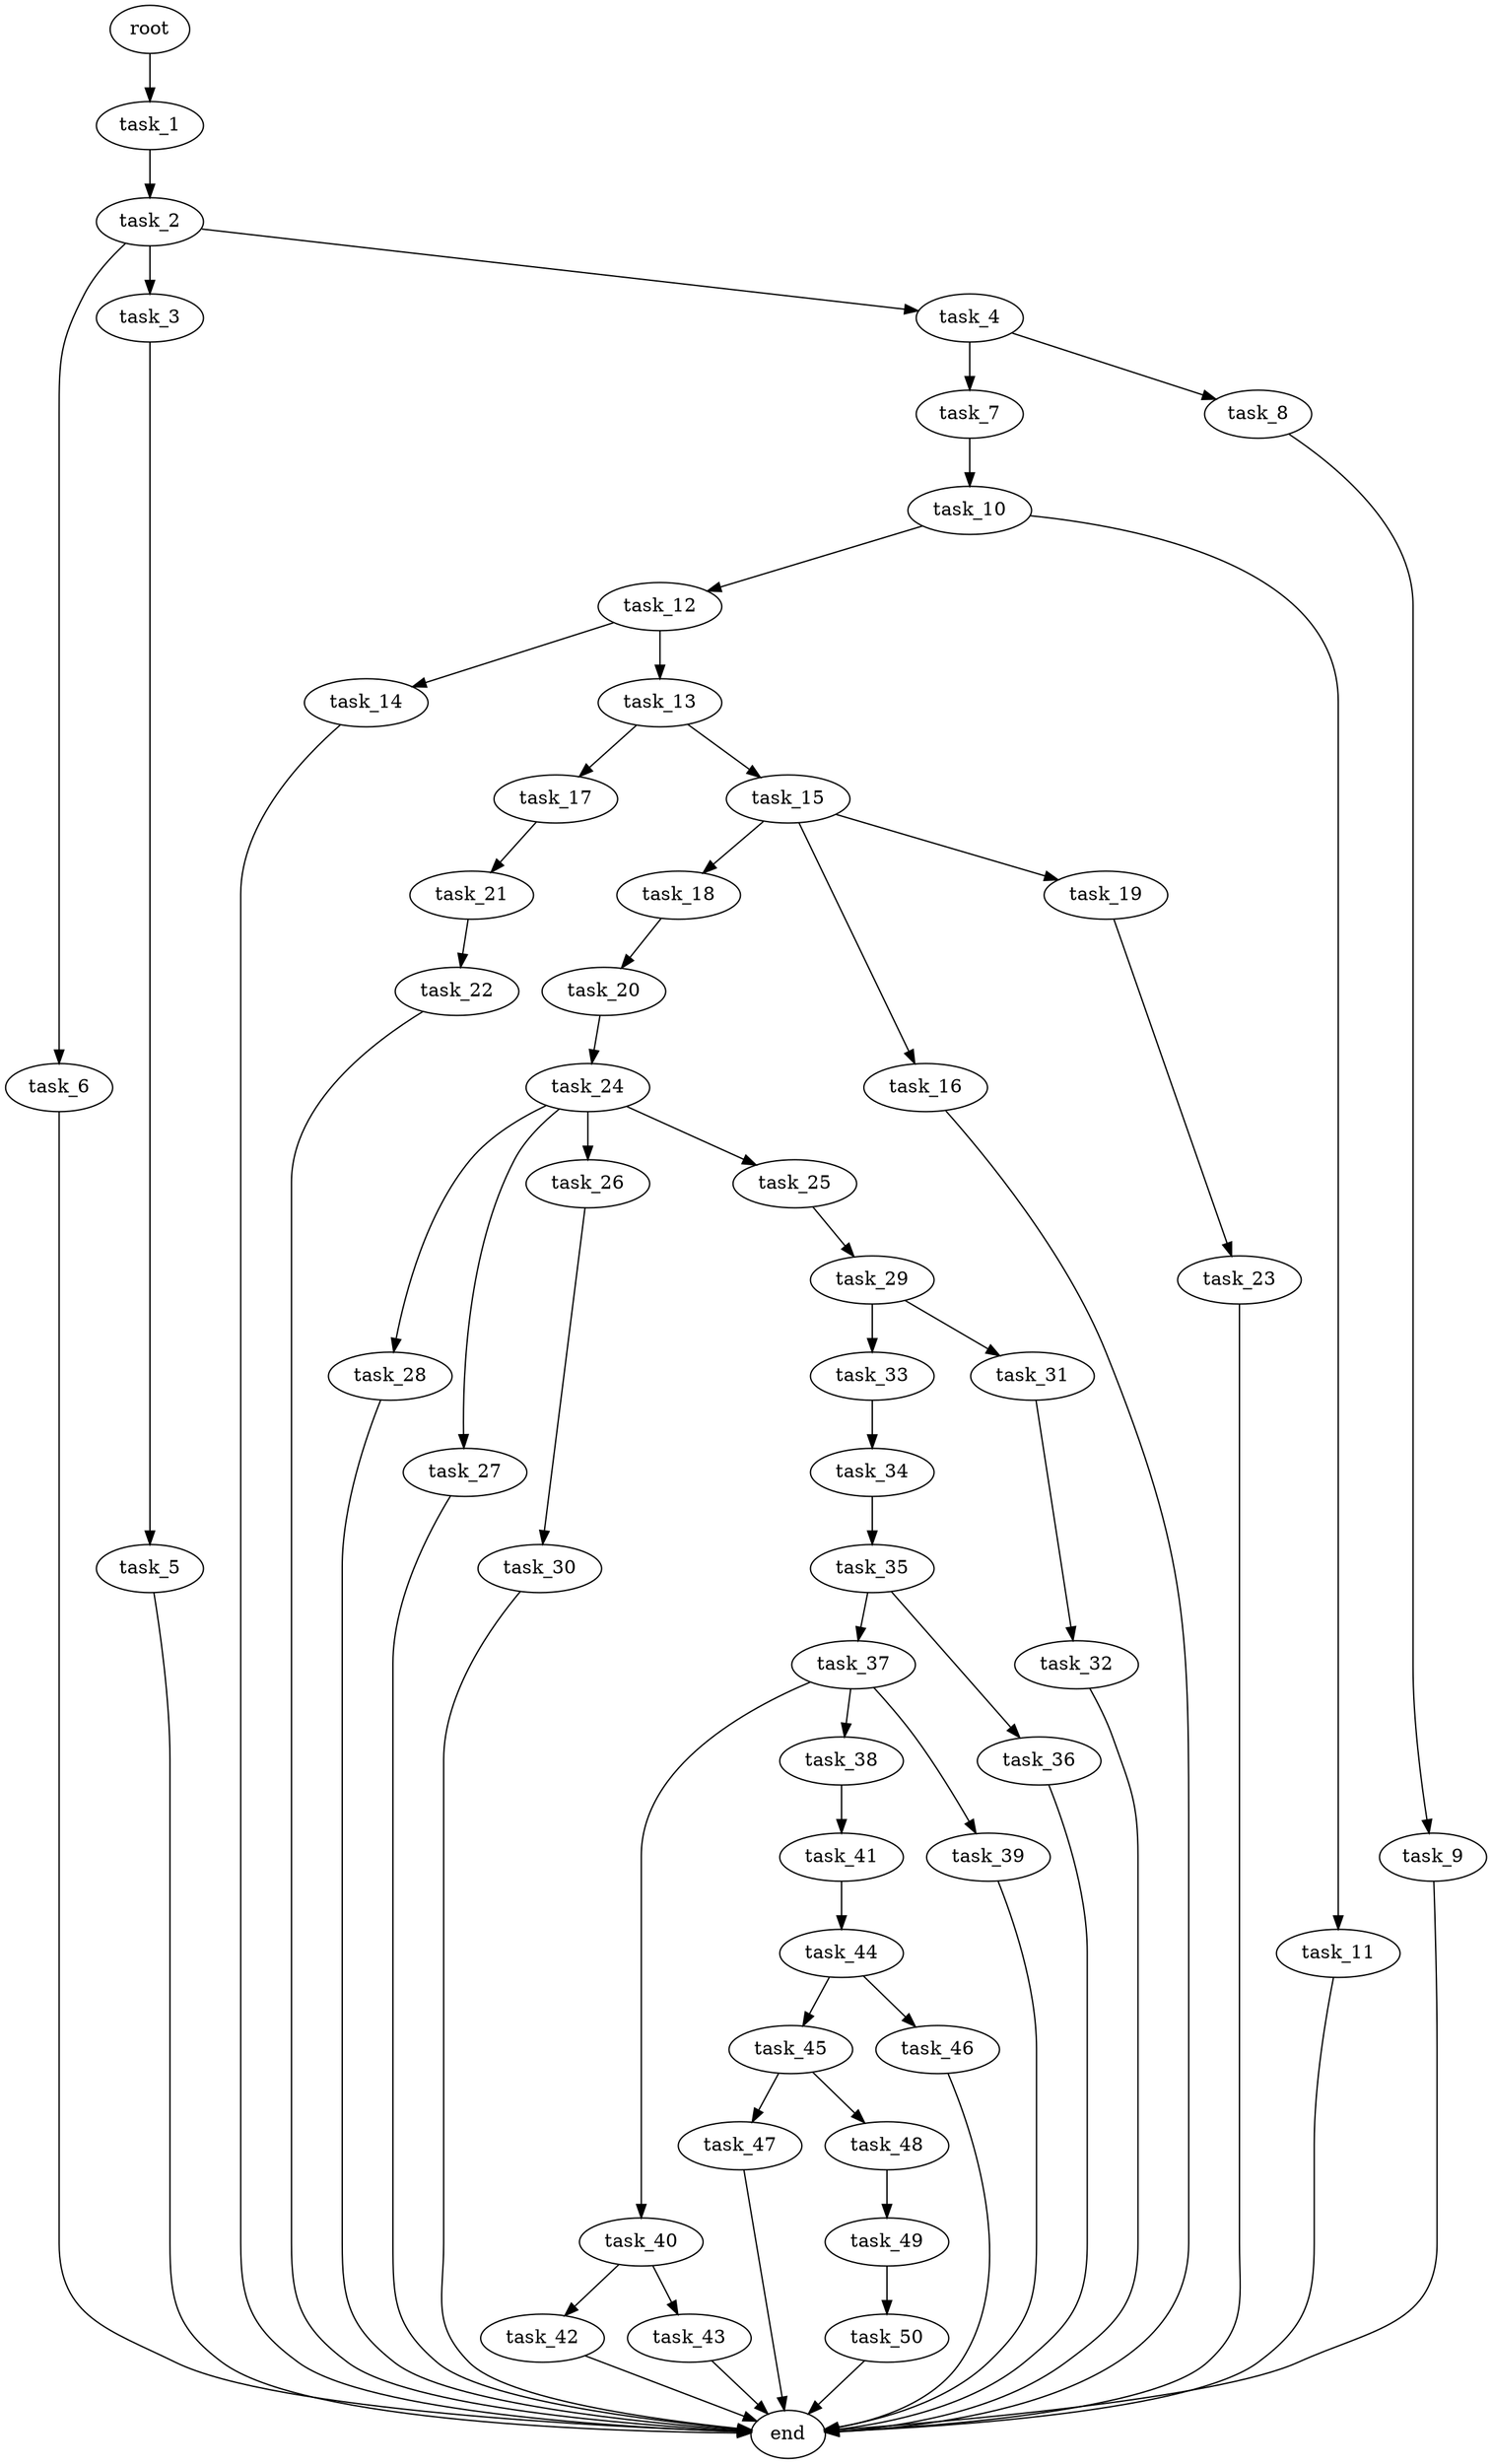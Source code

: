 digraph G {
  task_9 [size="7.964656e+10"];
  task_17 [size="6.226905e+09"];
  task_28 [size="5.681575e+10"];
  task_7 [size="3.462374e+10"];
  task_18 [size="5.787885e+10"];
  task_45 [size="9.656690e+10"];
  task_12 [size="8.204072e+10"];
  task_10 [size="7.943200e+10"];
  task_44 [size="8.269294e+10"];
  task_35 [size="5.439367e+10"];
  task_27 [size="7.153534e+10"];
  task_34 [size="9.771078e+10"];
  task_30 [size="4.889635e+10"];
  task_20 [size="4.571317e+10"];
  task_40 [size="2.408074e+10"];
  task_14 [size="7.278618e+10"];
  task_24 [size="9.986478e+10"];
  task_42 [size="2.481877e+10"];
  task_43 [size="4.967214e+10"];
  task_32 [size="4.216927e+10"];
  task_33 [size="7.366765e+10"];
  task_49 [size="3.215477e+10"];
  task_16 [size="4.926240e+09"];
  task_11 [size="8.175968e+10"];
  task_23 [size="5.340321e+10"];
  task_41 [size="5.066591e+10"];
  task_21 [size="7.350321e+10"];
  task_26 [size="5.471831e+10"];
  task_19 [size="3.320224e+10"];
  task_37 [size="3.061593e+10"];
  task_2 [size="5.774815e+09"];
  task_50 [size="7.509140e+10"];
  task_47 [size="1.328625e+10"];
  task_13 [size="1.063116e+10"];
  task_8 [size="5.624291e+10"];
  task_5 [size="8.353387e+10"];
  task_29 [size="2.130502e+10"];
  task_6 [size="9.702951e+10"];
  task_36 [size="6.734728e+10"];
  task_22 [size="3.544607e+10"];
  root [size="0.000000e+00"];
  task_38 [size="8.715208e+10"];
  task_15 [size="7.178780e+10"];
  task_3 [size="9.036894e+09"];
  task_39 [size="3.975467e+10"];
  task_4 [size="2.245115e+10"];
  task_31 [size="2.158350e+10"];
  task_25 [size="2.776347e+09"];
  task_1 [size="7.327309e+10"];
  end [size="0.000000e+00"];
  task_48 [size="6.516880e+10"];
  task_46 [size="5.478873e+10"];

  task_9 -> end [size="1.000000e-12"];
  task_17 -> task_21 [size="7.350321e+08"];
  task_28 -> end [size="1.000000e-12"];
  task_7 -> task_10 [size="7.943200e+08"];
  task_18 -> task_20 [size="4.571317e+08"];
  task_45 -> task_47 [size="1.328625e+08"];
  task_45 -> task_48 [size="6.516880e+08"];
  task_12 -> task_13 [size="1.063116e+08"];
  task_12 -> task_14 [size="7.278618e+08"];
  task_10 -> task_11 [size="8.175968e+08"];
  task_10 -> task_12 [size="8.204072e+08"];
  task_44 -> task_45 [size="9.656690e+08"];
  task_44 -> task_46 [size="5.478873e+08"];
  task_35 -> task_36 [size="6.734728e+08"];
  task_35 -> task_37 [size="3.061593e+08"];
  task_27 -> end [size="1.000000e-12"];
  task_34 -> task_35 [size="5.439367e+08"];
  task_30 -> end [size="1.000000e-12"];
  task_20 -> task_24 [size="9.986478e+08"];
  task_40 -> task_43 [size="4.967214e+08"];
  task_40 -> task_42 [size="2.481877e+08"];
  task_14 -> end [size="1.000000e-12"];
  task_24 -> task_28 [size="5.681575e+08"];
  task_24 -> task_27 [size="7.153534e+08"];
  task_24 -> task_26 [size="5.471831e+08"];
  task_24 -> task_25 [size="2.776347e+07"];
  task_42 -> end [size="1.000000e-12"];
  task_43 -> end [size="1.000000e-12"];
  task_32 -> end [size="1.000000e-12"];
  task_33 -> task_34 [size="9.771078e+08"];
  task_49 -> task_50 [size="7.509140e+08"];
  task_16 -> end [size="1.000000e-12"];
  task_11 -> end [size="1.000000e-12"];
  task_23 -> end [size="1.000000e-12"];
  task_41 -> task_44 [size="8.269294e+08"];
  task_21 -> task_22 [size="3.544607e+08"];
  task_26 -> task_30 [size="4.889635e+08"];
  task_19 -> task_23 [size="5.340321e+08"];
  task_37 -> task_38 [size="8.715208e+08"];
  task_37 -> task_39 [size="3.975467e+08"];
  task_37 -> task_40 [size="2.408074e+08"];
  task_2 -> task_4 [size="2.245115e+08"];
  task_2 -> task_3 [size="9.036894e+07"];
  task_2 -> task_6 [size="9.702951e+08"];
  task_50 -> end [size="1.000000e-12"];
  task_47 -> end [size="1.000000e-12"];
  task_13 -> task_17 [size="6.226905e+07"];
  task_13 -> task_15 [size="7.178780e+08"];
  task_8 -> task_9 [size="7.964656e+08"];
  task_5 -> end [size="1.000000e-12"];
  task_29 -> task_31 [size="2.158350e+08"];
  task_29 -> task_33 [size="7.366765e+08"];
  task_6 -> end [size="1.000000e-12"];
  task_36 -> end [size="1.000000e-12"];
  task_22 -> end [size="1.000000e-12"];
  root -> task_1 [size="1.000000e-12"];
  task_38 -> task_41 [size="5.066591e+08"];
  task_15 -> task_18 [size="5.787885e+08"];
  task_15 -> task_16 [size="4.926240e+07"];
  task_15 -> task_19 [size="3.320224e+08"];
  task_3 -> task_5 [size="8.353387e+08"];
  task_39 -> end [size="1.000000e-12"];
  task_4 -> task_8 [size="5.624291e+08"];
  task_4 -> task_7 [size="3.462374e+08"];
  task_31 -> task_32 [size="4.216927e+08"];
  task_25 -> task_29 [size="2.130502e+08"];
  task_1 -> task_2 [size="5.774815e+07"];
  task_48 -> task_49 [size="3.215477e+08"];
  task_46 -> end [size="1.000000e-12"];
}
